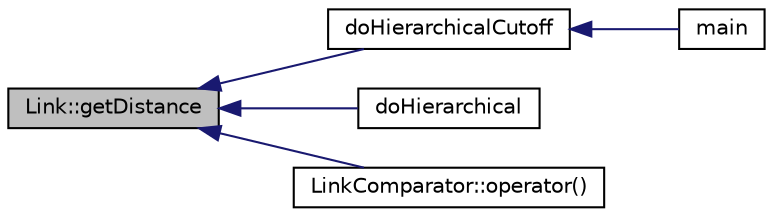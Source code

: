 digraph G
{
  edge [fontname="Helvetica",fontsize="10",labelfontname="Helvetica",labelfontsize="10"];
  node [fontname="Helvetica",fontsize="10",shape=record];
  rankdir="LR";
  Node1 [label="Link::getDistance",height=0.2,width=0.4,color="black", fillcolor="grey75", style="filled" fontcolor="black"];
  Node1 -> Node2 [dir="back",color="midnightblue",fontsize="10",style="solid",fontname="Helvetica"];
  Node2 [label="doHierarchicalCutoff",height=0.2,width=0.4,color="black", fillcolor="white", style="filled",URL="$d2/d0c/clustering_8h.html#a041ff42040932fabed9d1017ff6f5599"];
  Node2 -> Node3 [dir="back",color="midnightblue",fontsize="10",style="solid",fontname="Helvetica"];
  Node3 [label="main",height=0.2,width=0.4,color="black", fillcolor="white", style="filled",URL="$df/d0a/main_8cpp.html#a0ddf1224851353fc92bfbff6f499fa97"];
  Node1 -> Node4 [dir="back",color="midnightblue",fontsize="10",style="solid",fontname="Helvetica"];
  Node4 [label="doHierarchical",height=0.2,width=0.4,color="black", fillcolor="white", style="filled",URL="$d2/d0c/clustering_8h.html#aa8858bb88fafbc366e32c8e55a575284"];
  Node1 -> Node5 [dir="back",color="midnightblue",fontsize="10",style="solid",fontname="Helvetica"];
  Node5 [label="LinkComparator::operator()",height=0.2,width=0.4,color="black", fillcolor="white", style="filled",URL="$dc/d48/classLinkComparator.html#aadfeebd4979436ada2aeabf16010fc07"];
}
